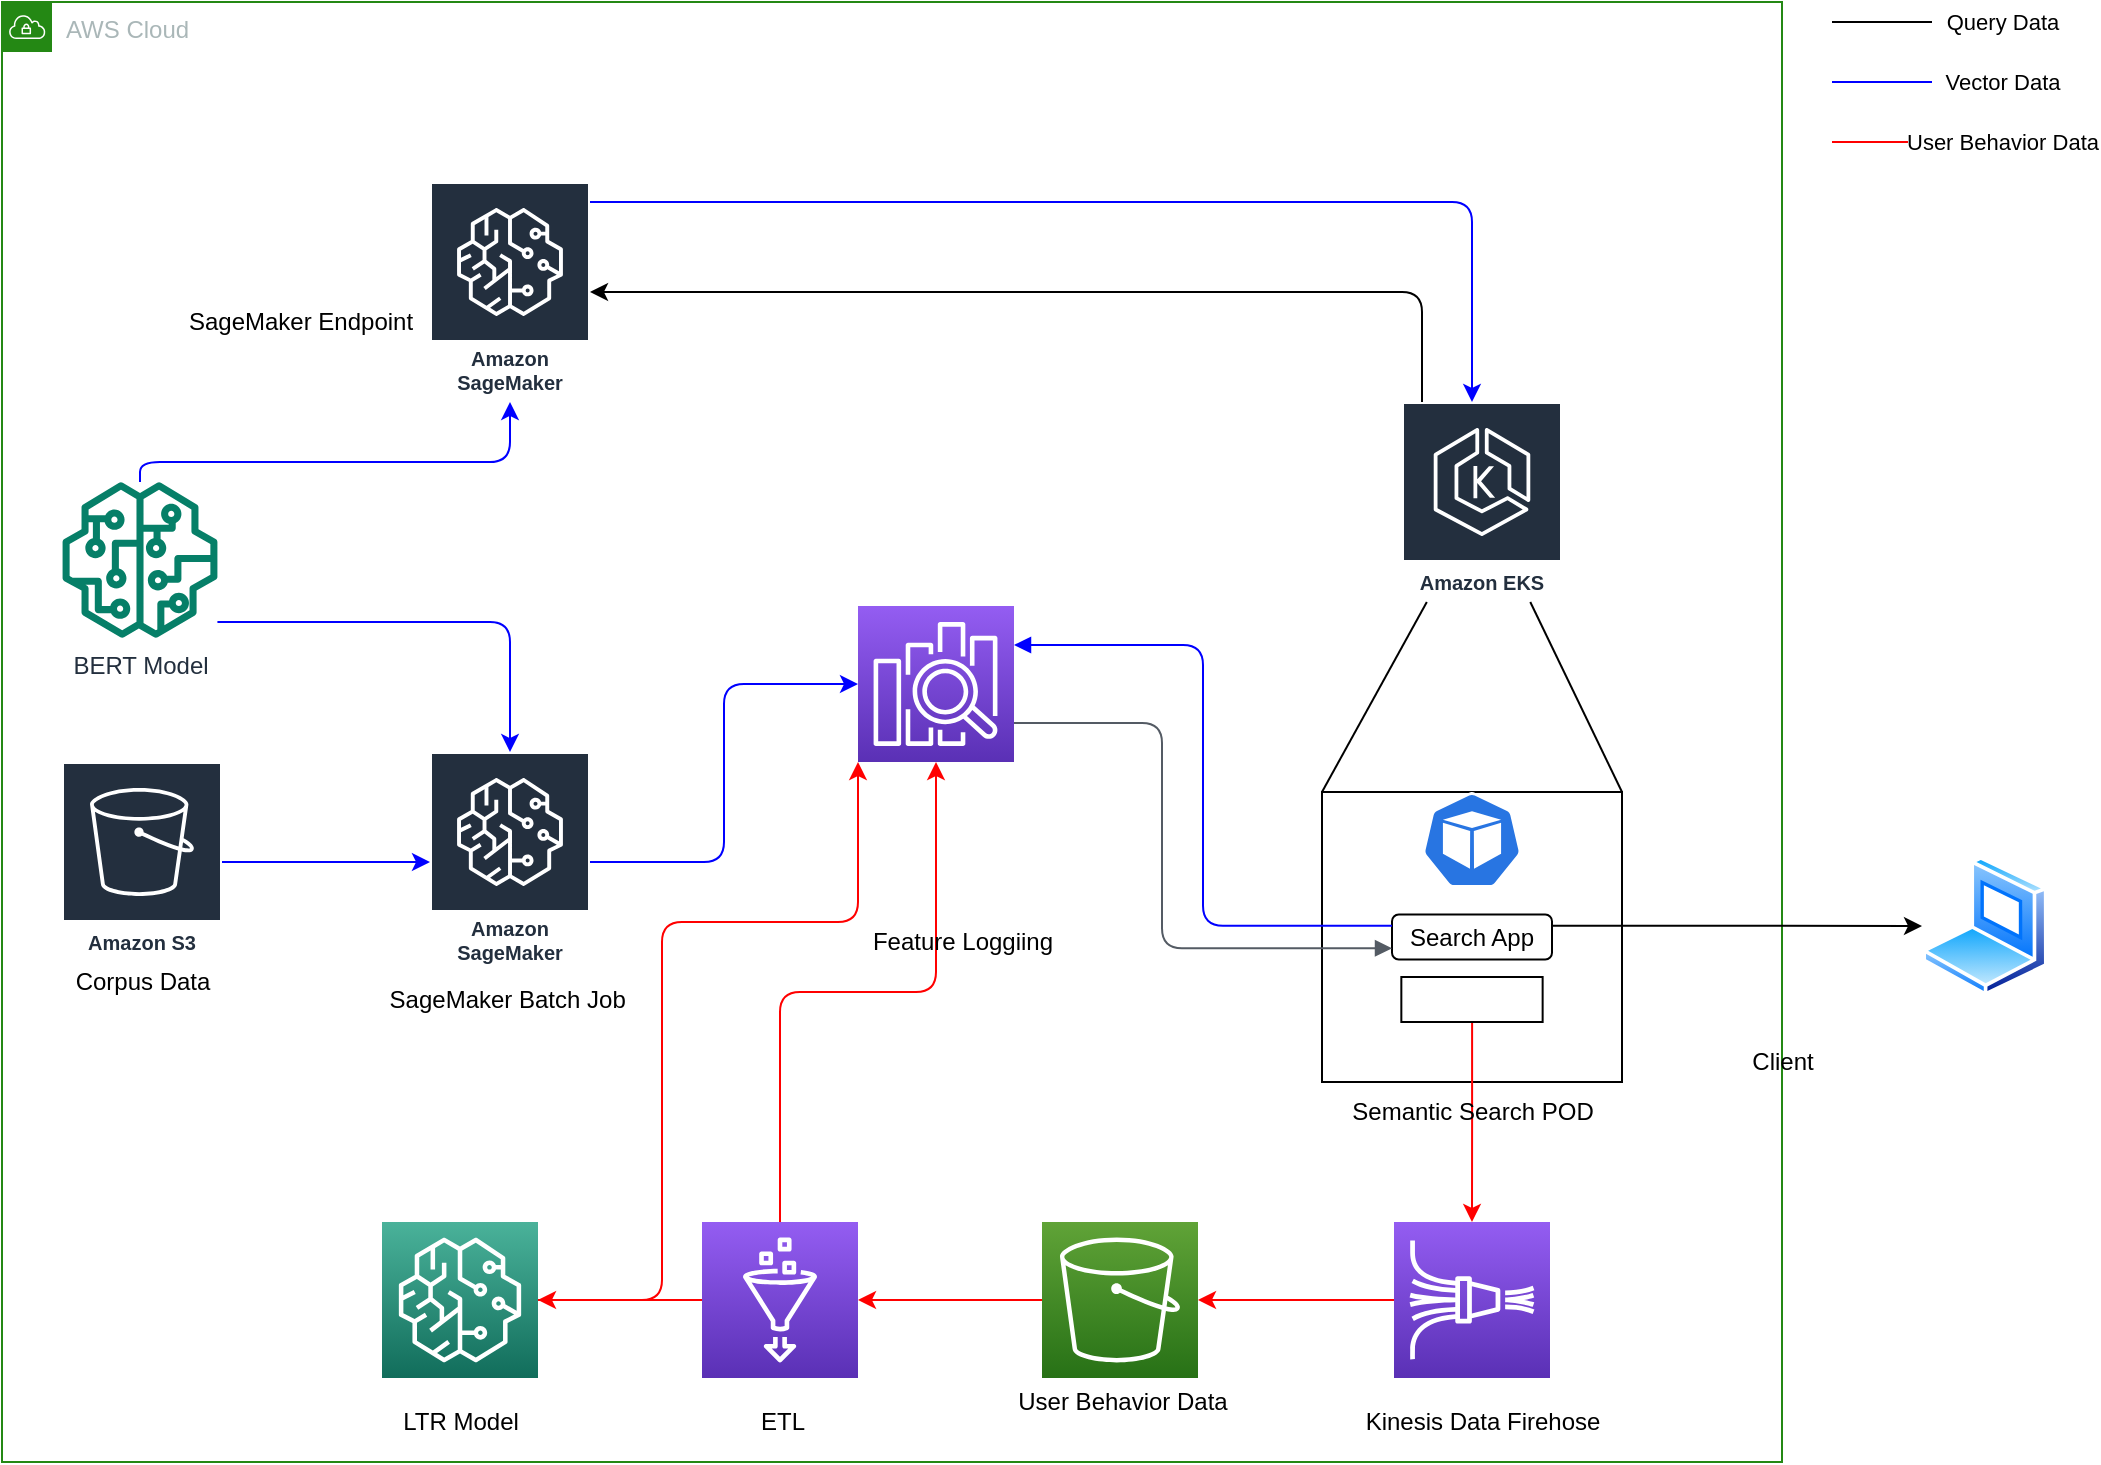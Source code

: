 <mxfile version="17.4.3" type="github"><diagram id="LcumRcBRr6USi84tn0P9" name="Page-1"><mxGraphModel dx="1042" dy="507" grid="1" gridSize="10" guides="1" tooltips="1" connect="1" arrows="1" fold="1" page="1" pageScale="1" pageWidth="827" pageHeight="1169" math="0" shadow="0"><root><mxCell id="0"/><mxCell id="1" parent="0"/><mxCell id="bTGz799TzCsgq-tL2QBZ-2" value="AWS Cloud" style="points=[[0,0],[0.25,0],[0.5,0],[0.75,0],[1,0],[1,0.25],[1,0.5],[1,0.75],[1,1],[0.75,1],[0.5,1],[0.25,1],[0,1],[0,0.75],[0,0.5],[0,0.25]];outlineConnect=0;gradientColor=none;html=1;whiteSpace=wrap;fontSize=12;fontStyle=0;container=1;pointerEvents=0;collapsible=0;recursiveResize=0;shape=mxgraph.aws4.group;grIcon=mxgraph.aws4.group_vpc;strokeColor=#248814;fillColor=none;verticalAlign=top;align=left;spacingLeft=30;fontColor=#AAB7B8;dashed=0;" parent="1" vertex="1"><mxGeometry x="30" y="20" width="890" height="730" as="geometry"/></mxCell><mxCell id="V1oselqunodWBxak1BEi-10" value="" style="rounded=0;whiteSpace=wrap;html=1;" parent="bTGz799TzCsgq-tL2QBZ-2" vertex="1"><mxGeometry x="660" y="395" width="150" height="145" as="geometry"/></mxCell><mxCell id="POhj-LKM1kwhmbA6X7bR-6" value="" style="edgeStyle=orthogonalEdgeStyle;rounded=0;orthogonalLoop=1;jettySize=auto;html=1;strokeColor=#0000FF;" parent="bTGz799TzCsgq-tL2QBZ-2" source="POhj-LKM1kwhmbA6X7bR-1" target="POhj-LKM1kwhmbA6X7bR-2" edge="1"><mxGeometry relative="1" as="geometry"/></mxCell><mxCell id="POhj-LKM1kwhmbA6X7bR-1" value="Amazon S3" style="sketch=0;outlineConnect=0;fontColor=#232F3E;gradientColor=none;strokeColor=#ffffff;fillColor=#232F3E;dashed=0;verticalLabelPosition=middle;verticalAlign=bottom;align=center;html=1;whiteSpace=wrap;fontSize=10;fontStyle=1;spacing=3;shape=mxgraph.aws4.productIcon;prIcon=mxgraph.aws4.s3;" parent="bTGz799TzCsgq-tL2QBZ-2" vertex="1"><mxGeometry x="30" y="380" width="80" height="100" as="geometry"/></mxCell><mxCell id="POhj-LKM1kwhmbA6X7bR-8" style="edgeStyle=orthogonalEdgeStyle;rounded=1;orthogonalLoop=1;jettySize=auto;html=1;strokeColor=#0000FF;entryX=0;entryY=0.5;entryDx=0;entryDy=0;entryPerimeter=0;" parent="bTGz799TzCsgq-tL2QBZ-2" source="POhj-LKM1kwhmbA6X7bR-2" target="V1oselqunodWBxak1BEi-46" edge="1"><mxGeometry relative="1" as="geometry"><mxPoint x="430" y="335" as="targetPoint"/></mxGeometry></mxCell><mxCell id="POhj-LKM1kwhmbA6X7bR-2" value="Amazon SageMaker" style="sketch=0;outlineConnect=0;fontColor=#232F3E;gradientColor=none;strokeColor=#ffffff;fillColor=#232F3E;dashed=0;verticalLabelPosition=middle;verticalAlign=bottom;align=center;html=1;whiteSpace=wrap;fontSize=10;fontStyle=1;spacing=3;shape=mxgraph.aws4.productIcon;prIcon=mxgraph.aws4.sagemaker;" parent="bTGz799TzCsgq-tL2QBZ-2" vertex="1"><mxGeometry x="214" y="375" width="80" height="110" as="geometry"/></mxCell><mxCell id="POhj-LKM1kwhmbA6X7bR-7" style="edgeStyle=orthogonalEdgeStyle;rounded=1;orthogonalLoop=1;jettySize=auto;html=1;strokeColor=#0000FF;" parent="bTGz799TzCsgq-tL2QBZ-2" source="POhj-LKM1kwhmbA6X7bR-4" target="POhj-LKM1kwhmbA6X7bR-2" edge="1"><mxGeometry relative="1" as="geometry"><Array as="points"><mxPoint x="254" y="310"/></Array></mxGeometry></mxCell><mxCell id="POhj-LKM1kwhmbA6X7bR-11" style="edgeStyle=orthogonalEdgeStyle;rounded=1;orthogonalLoop=1;jettySize=auto;html=1;strokeColor=#0000FF;" parent="bTGz799TzCsgq-tL2QBZ-2" source="POhj-LKM1kwhmbA6X7bR-4" target="POhj-LKM1kwhmbA6X7bR-10" edge="1"><mxGeometry relative="1" as="geometry"><Array as="points"><mxPoint x="69" y="230"/><mxPoint x="254" y="230"/></Array></mxGeometry></mxCell><mxCell id="POhj-LKM1kwhmbA6X7bR-4" value="BERT Model" style="sketch=0;outlineConnect=0;fontColor=#232F3E;gradientColor=none;fillColor=#067F68;strokeColor=none;dashed=0;verticalLabelPosition=bottom;verticalAlign=top;align=center;html=1;fontSize=12;fontStyle=0;aspect=fixed;pointerEvents=1;shape=mxgraph.aws4.sagemaker_model;" parent="bTGz799TzCsgq-tL2QBZ-2" vertex="1"><mxGeometry x="30" y="240" width="78" height="78" as="geometry"/></mxCell><mxCell id="POhj-LKM1kwhmbA6X7bR-9" value="SageMaker Batch Job&amp;nbsp;" style="text;html=1;align=center;verticalAlign=middle;resizable=0;points=[];autosize=1;strokeColor=none;fillColor=none;" parent="bTGz799TzCsgq-tL2QBZ-2" vertex="1"><mxGeometry x="184" y="488.75" width="140" height="20" as="geometry"/></mxCell><mxCell id="POhj-LKM1kwhmbA6X7bR-13" style="edgeStyle=orthogonalEdgeStyle;rounded=1;orthogonalLoop=1;jettySize=auto;html=1;strokeColor=#0000FF;" parent="bTGz799TzCsgq-tL2QBZ-2" source="POhj-LKM1kwhmbA6X7bR-10" target="V1oselqunodWBxak1BEi-7" edge="1"><mxGeometry relative="1" as="geometry"><mxPoint x="610.64" y="240" as="targetPoint"/><Array as="points"><mxPoint x="735" y="100"/></Array></mxGeometry></mxCell><mxCell id="POhj-LKM1kwhmbA6X7bR-10" value="Amazon SageMaker" style="sketch=0;outlineConnect=0;fontColor=#232F3E;gradientColor=none;strokeColor=#ffffff;fillColor=#232F3E;dashed=0;verticalLabelPosition=middle;verticalAlign=bottom;align=center;html=1;whiteSpace=wrap;fontSize=10;fontStyle=1;spacing=3;shape=mxgraph.aws4.productIcon;prIcon=mxgraph.aws4.sagemaker;" parent="bTGz799TzCsgq-tL2QBZ-2" vertex="1"><mxGeometry x="214" y="90" width="80" height="110" as="geometry"/></mxCell><mxCell id="POhj-LKM1kwhmbA6X7bR-12" value="SageMaker Endpoint" style="text;html=1;align=center;verticalAlign=middle;resizable=0;points=[];autosize=1;strokeColor=none;fillColor=none;" parent="bTGz799TzCsgq-tL2QBZ-2" vertex="1"><mxGeometry x="84" y="150" width="130" height="20" as="geometry"/></mxCell><mxCell id="V1oselqunodWBxak1BEi-36" style="edgeStyle=orthogonalEdgeStyle;rounded=1;orthogonalLoop=1;jettySize=auto;html=1;" parent="bTGz799TzCsgq-tL2QBZ-2" source="V1oselqunodWBxak1BEi-7" target="POhj-LKM1kwhmbA6X7bR-10" edge="1"><mxGeometry relative="1" as="geometry"><Array as="points"><mxPoint x="710" y="145"/></Array></mxGeometry></mxCell><mxCell id="V1oselqunodWBxak1BEi-7" value="Amazon EKS" style="sketch=0;outlineConnect=0;fontColor=#232F3E;gradientColor=none;strokeColor=#ffffff;fillColor=#232F3E;dashed=0;verticalLabelPosition=middle;verticalAlign=bottom;align=center;html=1;whiteSpace=wrap;fontSize=10;fontStyle=1;spacing=3;shape=mxgraph.aws4.productIcon;prIcon=mxgraph.aws4.eks;" parent="bTGz799TzCsgq-tL2QBZ-2" vertex="1"><mxGeometry x="700" y="200" width="80" height="100" as="geometry"/></mxCell><mxCell id="V1oselqunodWBxak1BEi-8" value="" style="sketch=0;html=1;dashed=0;whitespace=wrap;fillColor=#2875E2;strokeColor=#ffffff;points=[[0.005,0.63,0],[0.1,0.2,0],[0.9,0.2,0],[0.5,0,0],[0.995,0.63,0],[0.72,0.99,0],[0.5,1,0],[0.28,0.99,0]];shape=mxgraph.kubernetes.icon;prIcon=pod" parent="bTGz799TzCsgq-tL2QBZ-2" vertex="1"><mxGeometry x="710" y="395" width="50" height="48" as="geometry"/></mxCell><mxCell id="V1oselqunodWBxak1BEi-22" style="edgeStyle=orthogonalEdgeStyle;rounded=0;orthogonalLoop=1;jettySize=auto;html=1;strokeColor=#FF0000;" parent="bTGz799TzCsgq-tL2QBZ-2" source="V1oselqunodWBxak1BEi-9" target="V1oselqunodWBxak1BEi-17" edge="1"><mxGeometry relative="1" as="geometry"/></mxCell><mxCell id="V1oselqunodWBxak1BEi-9" value="" style="shape=image;verticalLabelPosition=bottom;labelBackgroundColor=default;verticalAlign=top;aspect=fixed;imageAspect=0;image=https://fluentbit.io/images/logo.svg;imageBorder=default;" parent="bTGz799TzCsgq-tL2QBZ-2" vertex="1"><mxGeometry x="699.67" y="487.5" width="70.65" height="22.5" as="geometry"/></mxCell><mxCell id="V1oselqunodWBxak1BEi-11" value="Search App" style="rounded=1;whiteSpace=wrap;html=1;" parent="bTGz799TzCsgq-tL2QBZ-2" vertex="1"><mxGeometry x="695" y="456.25" width="80" height="22.5" as="geometry"/></mxCell><mxCell id="V1oselqunodWBxak1BEi-15" value="" style="endArrow=none;html=1;rounded=0;exitX=0;exitY=0;exitDx=0;exitDy=0;" parent="bTGz799TzCsgq-tL2QBZ-2" source="V1oselqunodWBxak1BEi-10" target="V1oselqunodWBxak1BEi-7" edge="1"><mxGeometry width="50" height="50" relative="1" as="geometry"><mxPoint x="675" y="380" as="sourcePoint"/><mxPoint x="725" y="330" as="targetPoint"/></mxGeometry></mxCell><mxCell id="V1oselqunodWBxak1BEi-16" value="" style="endArrow=none;html=1;rounded=0;exitX=1;exitY=0;exitDx=0;exitDy=0;" parent="bTGz799TzCsgq-tL2QBZ-2" source="V1oselqunodWBxak1BEi-10" target="V1oselqunodWBxak1BEi-7" edge="1"><mxGeometry width="50" height="50" relative="1" as="geometry"><mxPoint x="685" y="405" as="sourcePoint"/><mxPoint x="716.429" y="350" as="targetPoint"/></mxGeometry></mxCell><mxCell id="V1oselqunodWBxak1BEi-29" style="edgeStyle=orthogonalEdgeStyle;rounded=0;orthogonalLoop=1;jettySize=auto;html=1;exitX=0;exitY=0.5;exitDx=0;exitDy=0;exitPerimeter=0;entryX=1;entryY=0.5;entryDx=0;entryDy=0;entryPerimeter=0;strokeColor=#FF0000;" parent="bTGz799TzCsgq-tL2QBZ-2" source="V1oselqunodWBxak1BEi-17" target="V1oselqunodWBxak1BEi-25" edge="1"><mxGeometry relative="1" as="geometry"/></mxCell><mxCell id="V1oselqunodWBxak1BEi-17" value="" style="sketch=0;points=[[0,0,0],[0.25,0,0],[0.5,0,0],[0.75,0,0],[1,0,0],[0,1,0],[0.25,1,0],[0.5,1,0],[0.75,1,0],[1,1,0],[0,0.25,0],[0,0.5,0],[0,0.75,0],[1,0.25,0],[1,0.5,0],[1,0.75,0]];outlineConnect=0;fontColor=#232F3E;gradientColor=#945DF2;gradientDirection=north;fillColor=#5A30B5;strokeColor=#ffffff;dashed=0;verticalLabelPosition=bottom;verticalAlign=top;align=center;html=1;fontSize=12;fontStyle=0;aspect=fixed;shape=mxgraph.aws4.resourceIcon;resIcon=mxgraph.aws4.kinesis_data_firehose;" parent="bTGz799TzCsgq-tL2QBZ-2" vertex="1"><mxGeometry x="696" y="610" width="78" height="78" as="geometry"/></mxCell><mxCell id="V1oselqunodWBxak1BEi-21" value="Semantic Search POD" style="text;html=1;align=center;verticalAlign=middle;resizable=0;points=[];autosize=1;strokeColor=none;fillColor=none;" parent="bTGz799TzCsgq-tL2QBZ-2" vertex="1"><mxGeometry x="665" y="545" width="140" height="20" as="geometry"/></mxCell><mxCell id="V1oselqunodWBxak1BEi-23" value="Kinesis Data Firehose" style="text;html=1;align=center;verticalAlign=middle;resizable=0;points=[];autosize=1;strokeColor=none;fillColor=none;" parent="bTGz799TzCsgq-tL2QBZ-2" vertex="1"><mxGeometry x="675" y="700" width="130" height="20" as="geometry"/></mxCell><mxCell id="V1oselqunodWBxak1BEi-24" value="Corpus Data" style="text;html=1;align=center;verticalAlign=middle;resizable=0;points=[];autosize=1;strokeColor=none;fillColor=none;" parent="bTGz799TzCsgq-tL2QBZ-2" vertex="1"><mxGeometry x="30" y="480" width="80" height="20" as="geometry"/></mxCell><mxCell id="V1oselqunodWBxak1BEi-30" style="edgeStyle=orthogonalEdgeStyle;rounded=0;orthogonalLoop=1;jettySize=auto;html=1;exitX=0;exitY=0.5;exitDx=0;exitDy=0;exitPerimeter=0;strokeColor=#FF0000;" parent="bTGz799TzCsgq-tL2QBZ-2" source="V1oselqunodWBxak1BEi-25" target="V1oselqunodWBxak1BEi-27" edge="1"><mxGeometry relative="1" as="geometry"/></mxCell><mxCell id="V1oselqunodWBxak1BEi-25" value="" style="sketch=0;points=[[0,0,0],[0.25,0,0],[0.5,0,0],[0.75,0,0],[1,0,0],[0,1,0],[0.25,1,0],[0.5,1,0],[0.75,1,0],[1,1,0],[0,0.25,0],[0,0.5,0],[0,0.75,0],[1,0.25,0],[1,0.5,0],[1,0.75,0]];outlineConnect=0;fontColor=#232F3E;gradientColor=#60A337;gradientDirection=north;fillColor=#277116;strokeColor=#ffffff;dashed=0;verticalLabelPosition=bottom;verticalAlign=top;align=center;html=1;fontSize=12;fontStyle=0;aspect=fixed;shape=mxgraph.aws4.resourceIcon;resIcon=mxgraph.aws4.s3;" parent="bTGz799TzCsgq-tL2QBZ-2" vertex="1"><mxGeometry x="520" y="610" width="78" height="78" as="geometry"/></mxCell><mxCell id="V1oselqunodWBxak1BEi-37" style="edgeStyle=orthogonalEdgeStyle;rounded=1;orthogonalLoop=1;jettySize=auto;html=1;exitX=0;exitY=0.5;exitDx=0;exitDy=0;exitPerimeter=0;strokeColor=#FF0000;" parent="bTGz799TzCsgq-tL2QBZ-2" source="V1oselqunodWBxak1BEi-27" target="V1oselqunodWBxak1BEi-31" edge="1"><mxGeometry relative="1" as="geometry"/></mxCell><mxCell id="V1oselqunodWBxak1BEi-38" style="edgeStyle=orthogonalEdgeStyle;rounded=1;orthogonalLoop=1;jettySize=auto;html=1;strokeColor=#FF0000;entryX=0.5;entryY=1;entryDx=0;entryDy=0;entryPerimeter=0;" parent="bTGz799TzCsgq-tL2QBZ-2" source="V1oselqunodWBxak1BEi-27" target="V1oselqunodWBxak1BEi-46" edge="1"><mxGeometry relative="1" as="geometry"><mxPoint x="470" y="395" as="targetPoint"/></mxGeometry></mxCell><mxCell id="V1oselqunodWBxak1BEi-27" value="" style="sketch=0;points=[[0,0,0],[0.25,0,0],[0.5,0,0],[0.75,0,0],[1,0,0],[0,1,0],[0.25,1,0],[0.5,1,0],[0.75,1,0],[1,1,0],[0,0.25,0],[0,0.5,0],[0,0.75,0],[1,0.25,0],[1,0.5,0],[1,0.75,0]];outlineConnect=0;fontColor=#232F3E;gradientColor=#945DF2;gradientDirection=north;fillColor=#5A30B5;strokeColor=#ffffff;dashed=0;verticalLabelPosition=bottom;verticalAlign=top;align=center;html=1;fontSize=12;fontStyle=0;aspect=fixed;shape=mxgraph.aws4.resourceIcon;resIcon=mxgraph.aws4.glue;" parent="bTGz799TzCsgq-tL2QBZ-2" vertex="1"><mxGeometry x="350" y="610" width="78" height="78" as="geometry"/></mxCell><mxCell id="V1oselqunodWBxak1BEi-45" style="edgeStyle=orthogonalEdgeStyle;rounded=1;orthogonalLoop=1;jettySize=auto;html=1;strokeColor=#FF0000;entryX=0;entryY=1;entryDx=0;entryDy=0;entryPerimeter=0;" parent="bTGz799TzCsgq-tL2QBZ-2" source="V1oselqunodWBxak1BEi-31" target="V1oselqunodWBxak1BEi-46" edge="1"><mxGeometry relative="1" as="geometry"><Array as="points"><mxPoint x="330" y="649"/><mxPoint x="330" y="460"/><mxPoint x="428" y="460"/></Array></mxGeometry></mxCell><mxCell id="V1oselqunodWBxak1BEi-31" value="" style="sketch=0;points=[[0,0,0],[0.25,0,0],[0.5,0,0],[0.75,0,0],[1,0,0],[0,1,0],[0.25,1,0],[0.5,1,0],[0.75,1,0],[1,1,0],[0,0.25,0],[0,0.5,0],[0,0.75,0],[1,0.25,0],[1,0.5,0],[1,0.75,0]];outlineConnect=0;fontColor=#232F3E;gradientColor=#4AB29A;gradientDirection=north;fillColor=#116D5B;strokeColor=#ffffff;dashed=0;verticalLabelPosition=bottom;verticalAlign=top;align=center;html=1;fontSize=12;fontStyle=0;aspect=fixed;shape=mxgraph.aws4.resourceIcon;resIcon=mxgraph.aws4.sagemaker;" parent="bTGz799TzCsgq-tL2QBZ-2" vertex="1"><mxGeometry x="190" y="610" width="78" height="78" as="geometry"/></mxCell><mxCell id="V1oselqunodWBxak1BEi-41" value="LTR Model" style="text;html=1;align=center;verticalAlign=middle;resizable=0;points=[];autosize=1;strokeColor=none;fillColor=none;" parent="bTGz799TzCsgq-tL2QBZ-2" vertex="1"><mxGeometry x="194" y="700" width="70" height="20" as="geometry"/></mxCell><mxCell id="V1oselqunodWBxak1BEi-46" value="" style="sketch=0;points=[[0,0,0],[0.25,0,0],[0.5,0,0],[0.75,0,0],[1,0,0],[0,1,0],[0.25,1,0],[0.5,1,0],[0.75,1,0],[1,1,0],[0,0.25,0],[0,0.5,0],[0,0.75,0],[1,0.25,0],[1,0.5,0],[1,0.75,0]];outlineConnect=0;fontColor=#232F3E;gradientColor=#945DF2;gradientDirection=north;fillColor=#5A30B5;strokeColor=#ffffff;dashed=0;verticalLabelPosition=bottom;verticalAlign=top;align=center;html=1;fontSize=12;fontStyle=0;aspect=fixed;shape=mxgraph.aws4.resourceIcon;resIcon=mxgraph.aws4.elasticsearch_service;" parent="bTGz799TzCsgq-tL2QBZ-2" vertex="1"><mxGeometry x="428" y="302" width="78" height="78" as="geometry"/></mxCell><mxCell id="V1oselqunodWBxak1BEi-50" value="" style="edgeStyle=orthogonalEdgeStyle;html=1;endArrow=none;elbow=vertical;startArrow=block;startFill=1;strokeColor=#0000FF;rounded=1;entryX=0;entryY=0.25;entryDx=0;entryDy=0;exitX=1;exitY=0.25;exitDx=0;exitDy=0;exitPerimeter=0;" parent="bTGz799TzCsgq-tL2QBZ-2" source="V1oselqunodWBxak1BEi-46" target="V1oselqunodWBxak1BEi-11" edge="1"><mxGeometry width="100" relative="1" as="geometry"><mxPoint x="460" y="260" as="sourcePoint"/><mxPoint x="560" y="260" as="targetPoint"/></mxGeometry></mxCell><mxCell id="V1oselqunodWBxak1BEi-51" value="" style="edgeStyle=orthogonalEdgeStyle;html=1;endArrow=block;elbow=vertical;startArrow=none;endFill=1;strokeColor=#545B64;rounded=1;exitX=1;exitY=0.75;exitDx=0;exitDy=0;exitPerimeter=0;entryX=0;entryY=0.75;entryDx=0;entryDy=0;" parent="bTGz799TzCsgq-tL2QBZ-2" source="V1oselqunodWBxak1BEi-46" target="V1oselqunodWBxak1BEi-11" edge="1"><mxGeometry width="100" relative="1" as="geometry"><mxPoint x="460" y="260" as="sourcePoint"/><mxPoint x="560" y="260" as="targetPoint"/><Array as="points"><mxPoint x="580" y="361"/><mxPoint x="580" y="473"/></Array></mxGeometry></mxCell><mxCell id="V1oselqunodWBxak1BEi-6" value="" style="aspect=fixed;perimeter=ellipsePerimeter;html=1;align=center;shadow=0;dashed=0;spacingTop=3;image;image=img/lib/active_directory/laptop_client.svg;" parent="1" vertex="1"><mxGeometry x="990" y="447" width="63" height="70" as="geometry"/></mxCell><mxCell id="V1oselqunodWBxak1BEi-20" value="Client" style="text;html=1;align=center;verticalAlign=middle;resizable=0;points=[];autosize=1;strokeColor=none;fillColor=none;" parent="1" vertex="1"><mxGeometry x="895" y="540" width="50" height="20" as="geometry"/></mxCell><mxCell id="V1oselqunodWBxak1BEi-26" value="User Behavior Data" style="text;html=1;align=center;verticalAlign=middle;resizable=0;points=[];autosize=1;strokeColor=none;fillColor=none;" parent="1" vertex="1"><mxGeometry x="530" y="710" width="120" height="20" as="geometry"/></mxCell><mxCell id="V1oselqunodWBxak1BEi-28" value="ETL" style="text;html=1;align=center;verticalAlign=middle;resizable=0;points=[];autosize=1;strokeColor=none;fillColor=none;" parent="1" vertex="1"><mxGeometry x="400" y="720" width="40" height="20" as="geometry"/></mxCell><mxCell id="V1oselqunodWBxak1BEi-39" value="Feature Loggiing" style="text;html=1;align=center;verticalAlign=middle;resizable=0;points=[];autosize=1;strokeColor=none;fillColor=none;" parent="1" vertex="1"><mxGeometry x="455" y="480" width="110" height="20" as="geometry"/></mxCell><mxCell id="V1oselqunodWBxak1BEi-53" style="edgeStyle=orthogonalEdgeStyle;rounded=1;orthogonalLoop=1;jettySize=auto;html=1;exitX=1;exitY=0.25;exitDx=0;exitDy=0;strokeColor=#000000;" parent="1" source="V1oselqunodWBxak1BEi-11" target="V1oselqunodWBxak1BEi-6" edge="1"><mxGeometry relative="1" as="geometry"/></mxCell><mxCell id="V1oselqunodWBxak1BEi-54" value="" style="endArrow=none;html=1;rounded=1;strokeColor=#000000;" parent="1" edge="1"><mxGeometry width="50" height="50" relative="1" as="geometry"><mxPoint x="945" y="30" as="sourcePoint"/><mxPoint x="995" y="30" as="targetPoint"/></mxGeometry></mxCell><mxCell id="V1oselqunodWBxak1BEi-56" value="Query Data" style="edgeLabel;html=1;align=center;verticalAlign=middle;resizable=0;points=[];" parent="V1oselqunodWBxak1BEi-54" vertex="1" connectable="0"><mxGeometry x="0.12" relative="1" as="geometry"><mxPoint x="57" as="offset"/></mxGeometry></mxCell><mxCell id="V1oselqunodWBxak1BEi-57" value="" style="endArrow=none;html=1;rounded=1;strokeColor=#0000FF;" parent="1" edge="1"><mxGeometry width="50" height="50" relative="1" as="geometry"><mxPoint x="945" y="60" as="sourcePoint"/><mxPoint x="995" y="60" as="targetPoint"/></mxGeometry></mxCell><mxCell id="V1oselqunodWBxak1BEi-58" value="Vector Data" style="edgeLabel;html=1;align=center;verticalAlign=middle;resizable=0;points=[];" parent="V1oselqunodWBxak1BEi-57" vertex="1" connectable="0"><mxGeometry x="0.12" relative="1" as="geometry"><mxPoint x="57" as="offset"/></mxGeometry></mxCell><mxCell id="V1oselqunodWBxak1BEi-59" value="" style="endArrow=none;html=1;rounded=1;strokeColor=#FF0000;" parent="1" edge="1"><mxGeometry width="50" height="50" relative="1" as="geometry"><mxPoint x="945" y="90" as="sourcePoint"/><mxPoint x="995" y="90" as="targetPoint"/></mxGeometry></mxCell><mxCell id="V1oselqunodWBxak1BEi-60" value="User Behavior Data" style="edgeLabel;html=1;align=center;verticalAlign=middle;resizable=0;points=[];" parent="V1oselqunodWBxak1BEi-59" vertex="1" connectable="0"><mxGeometry x="0.12" relative="1" as="geometry"><mxPoint x="57" as="offset"/></mxGeometry></mxCell></root></mxGraphModel></diagram></mxfile>